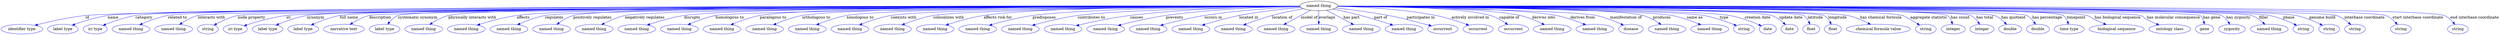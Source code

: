 digraph {
	graph [bb="0,0,7446.3,122"];
	node [label="\N"];
	"named thing"	 [height=0.5,
		label="named thing",
		pos="3906.5,104",
		width=1.5019];
	id	 [color=blue,
		height=0.5,
		label="identifier type",
		pos="59.471,18",
		width=1.652];
	"named thing" -> id	 [color=blue,
		label=id,
		lp="267.92,61",
		pos="e,100.34,31.198 3852.3,103.81 3413.1,102.24 447.66,90.825 261.58,68 209.05,61.556 150.49,46.126 109.98,34.097",
		style=solid];
	name	 [color=blue,
		height=0.5,
		label="label type",
		pos="181.47,18",
		width=1.2425];
	"named thing" -> name	 [color=blue,
		label=name,
		lp="345.63,61",
		pos="e,211.78,31.339 3852.3,103.94 3417.6,103.39 511.39,98.595 330.15,68 292.16,61.585 250.74,46.985 221.29,35.209",
		style=solid];
	category	 [color=blue,
		height=0.5,
		label="iri type",
		pos="279.47,18",
		width=0.9834];
	"named thing" -> category	 [color=blue,
		label=category,
		lp="436.57,61",
		pos="e,305.13,30.875 3852.2,103.96 3422.8,103.57 588.83,99.777 412.28,68 377.73,61.781 340.49,46.993 314.26,35.103",
		style=solid];
	"related to"	 [color=blue,
		height=0.5,
		label="named thing",
		pos="386.47,18",
		width=1.5019];
	"named thing" -> "related to"	 [color=blue,
		label="related to",
		lp="535.71,61",
		pos="e,415.21,33.356 3852.2,103.71 3423.1,101.36 594.49,85.243 509,68 479.51,62.051 448.12,49.105 424.5,37.876",
		style=solid];
	"interacts with"	 [color=blue,
		height=0.5,
		label="named thing",
		pos="512.47,18",
		width=1.5019];
	"named thing" -> "interacts with"	 [color=blue,
		label="interacts with",
		lp="636.38,61",
		pos="e,533.8,34.791 3852.2,103.8 3429.7,102.17 679.42,90.698 597.66,68 577.72,62.465 557.66,51.04 542.01,40.508",
		style=solid];
	"node property"	 [color=blue,
		height=0.5,
		label=string,
		pos="614.47,18",
		width=0.8403];
	"named thing" -> "node property"	 [color=blue,
		label="node property",
		lp="753.54,61",
		pos="e,634.82,31.667 3852.2,103.73 3438.2,101.6 793.76,87.248 714.33,68 688.95,61.851 662.64,48.334 643.4,36.903",
		style=solid];
	iri	 [color=blue,
		height=0.5,
		label="iri type",
		pos="698.47,18",
		width=0.9834];
	"named thing" -> iri	 [color=blue,
		label=iri,
		lp="866.69,61",
		pos="e,725.74,29.759 3852.4,103.75 3456.3,101.88 1014,89.513 860.03,68 806.4,60.509 793.75,53.395 742.47,36 740.08,35.188 737.63,34.313 \
735.17,33.401",
		style=solid];
	synonym	 [color=blue,
		height=0.5,
		label="label type",
		pos="796.47,18",
		width=1.2425];
	"named thing" -> synonym	 [color=blue,
		label=synonym,
		lp="948.14,61",
		pos="e,824.01,32.382 3852.2,103.91 3460.2,103.18 1071.4,97.541 922.13,68 891.02,61.843 857.76,48.264 833.28,36.809",
		style=solid];
	"full name"	 [color=blue,
		height=0.5,
		label="label type",
		pos="903.47,18",
		width=1.2425];
	"named thing" -> "full name"	 [color=blue,
		label="full name",
		lp="1047.1,61",
		pos="e,929.84,32.855 3852.2,103.92 3467.4,103.32 1164,98.423 1020.2,68 991.71,61.968 961.53,48.844 939,37.555",
		style=solid];
	description	 [color=blue,
		height=0.5,
		label="narrative text",
		pos="1023.5,18",
		width=1.5834];
	"named thing" -> description	 [color=blue,
		label=description,
		lp="1141.6,61",
		pos="e,1045.3,34.78 3852.4,103.68 3469.3,101.38 1178.9,86.831 1110.3,68 1090,62.449 1069.6,51.023 1053.6,40.494",
		style=solid];
	"systematic synonym"	 [color=blue,
		height=0.5,
		label="label type",
		pos="1143.5,18",
		width=1.2425];
	"named thing" -> "systematic synonym"	 [color=blue,
		label="systematic synonym",
		lp="1256.4,61",
		pos="e,1156.8,35.413 3852.2,103.81 3475.6,102.42 1262.6,93.222 1198.5,68 1185.3,62.772 1173.2,52.745 1163.8,43.035",
		style=solid];
	"physically interacts with"	 [color=blue,
		height=0.5,
		label="named thing",
		pos="1260.5,18",
		width=1.5019];
	"named thing" -> "physically interacts with"	 [color=blue,
		label="physically interacts with",
		lp="1418.9,61",
		pos="e,1282.6,34.528 3852.1,103.6 3487.8,100.91 1412.2,84.82 1349.6,68 1328.8,62.403 1307.7,50.856 1291.2,40.268",
		style=solid];
	affects	 [color=blue,
		height=0.5,
		label="named thing",
		pos="1386.5,18",
		width=1.5019];
	"named thing" -> affects	 [color=blue,
		label=affects,
		lp="1567,61",
		pos="e,1421.2,31.869 3852.4,103.61 3511,101.09 1665.8,86.628 1548.4,68 1507.6,61.523 1462.8,47.1 1430.7,35.401",
		style=solid];
	regulates	 [color=blue,
		height=0.5,
		label="named thing",
		pos="1512.5,18",
		width=1.5019];
	"named thing" -> regulates	 [color=blue,
		label=regulates,
		lp="1659.7,61",
		pos="e,1541,33.31 3852.2,103.71 3517.5,101.87 1745.9,91.064 1633.9,68 1604.7,61.974 1573.6,49.029 1550.2,37.821",
		style=solid];
	"positively regulates"	 [color=blue,
		height=0.5,
		label="named thing",
		pos="1638.5,18",
		width=1.5019];
	"named thing" -> "positively regulates"	 [color=blue,
		label="positively regulates",
		lp="1773.1,61",
		pos="e,1658.6,34.991 3852.3,103.93 3525.1,103.41 1823.5,99.229 1718.2,68 1699.6,62.486 1681.1,51.335 1666.6,40.961",
		style=solid];
	"negatively regulates"	 [color=blue,
		height=0.5,
		label="named thing",
		pos="1764.5,18",
		width=1.5019];
	"named thing" -> "negatively regulates"	 [color=blue,
		label="negatively regulates",
		lp="1927.6,61",
		pos="e,1790.5,34.023 3852.4,103.68 3539.2,101.76 1970.3,91.006 1871.1,68 1845.9,62.147 1819.5,49.853 1799.3,38.922",
		style=solid];
	disrupts	 [color=blue,
		height=0.5,
		label="named thing",
		pos="1890.5,18",
		width=1.5019];
	"named thing" -> disrupts	 [color=blue,
		label=disrupts,
		lp="2064.6,61",
		pos="e,1923.8,32.188 3852.4,103.92 3565.1,103.35 2224.3,99.066 2042.1,68 2004.4,61.573 1963.3,47.561 1933.5,36",
		style=solid];
	"homologous to"	 [color=blue,
		height=0.5,
		label="named thing",
		pos="2016.5,18",
		width=1.5019];
	"named thing" -> "homologous to"	 [color=blue,
		label="homologous to",
		lp="2175.3,61",
		pos="e,2044.2,33.514 3852,103.48 3562.9,100.66 2218.8,86.589 2132.9,68 2105,61.979 2075.6,49.255 2053.3,38.15",
		style=solid];
	"paralogous to"	 [color=blue,
		height=0.5,
		label="named thing",
		pos="2142.5,18",
		width=1.5019];
	"named thing" -> "paralogous to"	 [color=blue,
		label="paralogous to",
		lp="2304.4,61",
		pos="e,2171.4,33.256 3852,103.36 3576.4,100.05 2344.9,84.378 2265.7,68 2235.9,61.857 2204.2,48.826 2180.4,37.607",
		style=solid];
	"orthologous to"	 [color=blue,
		height=0.5,
		label="named thing",
		pos="2268.5,18",
		width=1.5019];
	"named thing" -> "orthologous to"	 [color=blue,
		label="orthologous to",
		lp="2430.1,61",
		pos="e,2297.3,33.483 3852.3,103.89 3598.7,103.24 2534.4,98.669 2389.2,68 2360.3,61.901 2329.6,49.091 2306.4,37.964",
		style=solid];
	"xenologous to"	 [color=blue,
		height=0.5,
		label="named thing",
		pos="2394.5,18",
		width=1.5019];
	"named thing" -> "xenologous to"	 [color=blue,
		label="xenologous to",
		lp="2560.9,61",
		pos="e,2424.1,33.218 3852.3,103.71 3612.5,102.3 2652.4,94.985 2520.5,68 2490.2,61.793 2457.7,48.764 2433.4,37.562",
		style=solid];
	"coexists with"	 [color=blue,
		height=0.5,
		label="named thing",
		pos="2520.5,18",
		width=1.5019];
	"named thing" -> "coexists with"	 [color=blue,
		label="coexists with",
		lp="2688.2,61",
		pos="e,2550.7,32.949 3852.2,103.52 3626.6,101.37 2769.7,91.719 2651,68 2619.3,61.675 2585.3,48.425 2560,37.154",
		style=solid];
	"colocalizes with"	 [color=blue,
		height=0.5,
		label="named thing",
		pos="2646.5,18",
		width=1.5019];
	"named thing" -> "colocalizes with"	 [color=blue,
		label="colocalizes with",
		lp="2821.8,61",
		pos="e,2676.7,33.041 3852.3,103.34 3641.5,100.64 2881.8,89.497 2775.9,68 2744.6,61.648 2711,48.467 2685.9,37.233",
		style=solid];
	"affects risk for"	 [color=blue,
		height=0.5,
		label="named thing",
		pos="2772.5,18",
		width=1.5019];
	"named thing" -> "affects risk for"	 [color=blue,
		label="affects risk for",
		lp="2967.2,61",
		pos="e,2806.5,32.126 3852.5,102.89 3660.5,98.838 3017.2,84.178 2926.1,68 2888,61.232 2846.3,47.222 2816,35.75",
		style=solid];
	predisposes	 [color=blue,
		height=0.5,
		label="named thing",
		pos="2898.5,18",
		width=1.5019];
	"named thing" -> predisposes	 [color=blue,
		label=predisposes,
		lp="3108.1,61",
		pos="e,2935.5,31.212 3852.4,103.29 3692.8,100.93 3225.6,92.107 3075.1,68 3030.1,60.787 2980.2,46.023 2945,34.399",
		style=solid];
	"contributes to"	 [color=blue,
		height=0.5,
		label="named thing",
		pos="3024.5,18",
		width=1.5019];
	"named thing" -> "contributes to"	 [color=blue,
		label="contributes to",
		lp="3250.8,61",
		pos="e,3062.7,30.835 3852.4,102.6 3711.5,98.714 3335.1,86.85 3211.9,68 3163.6,60.616 3109.9,45.549 3072.4,33.876",
		style=solid];
	causes	 [color=blue,
		height=0.5,
		label="named thing",
		pos="3150.5,18",
		width=1.5019];
	"named thing" -> causes	 [color=blue,
		label=causes,
		lp="3381.7,61",
		pos="e,3191.2,29.955 3852.2,103 3754.1,100.62 3540.9,92.812 3362.9,68 3306.8,60.177 3243.8,44.437 3201,32.696",
		style=solid];
	prevents	 [color=blue,
		height=0.5,
		label="named thing",
		pos="3276.5,18",
		width=1.5019];
	"named thing" -> prevents	 [color=blue,
		label=prevents,
		lp="3491.2,61",
		pos="e,3315.4,30.498 3852.3,102.42 3769.1,99.349 3604.7,90.742 3467,68 3418.1,59.912 3363.4,44.939 3325.3,33.479",
		style=solid];
	"occurs in"	 [color=blue,
		height=0.5,
		label="named thing",
		pos="3402.5,18",
		width=1.5019];
	"named thing" -> "occurs in"	 [color=blue,
		label="occurs in",
		lp="3602.9,61",
		pos="e,3440.4,30.926 3852.9,100.98 3787.3,96.632 3672.9,86.958 3576.5,68 3533.2,59.468 3484.9,45.223 3450.2,34.115",
		style=solid];
	"located in"	 [color=blue,
		height=0.5,
		label="named thing",
		pos="3528.5,18",
		width=1.5019];
	"named thing" -> "located in"	 [color=blue,
		label="located in",
		lp="3703.9,61",
		pos="e,3563.4,31.759 3854.6,98.511 3807.5,92.911 3736.3,82.912 3675.7,68 3640.5,59.345 3601.7,46.008 3572.8,35.284",
		style=solid];
	"location of"	 [color=blue,
		height=0.5,
		label="named thing",
		pos="3654.5,18",
		width=1.5019];
	"named thing" -> "location of"	 [color=blue,
		label="location of",
		lp="3799.6,61",
		pos="e,3685.1,32.902 3861.1,93.972 3834.1,87.54 3799.4,78.45 3769.2,68 3743.8,59.196 3716.2,47.226 3694.4,37.206",
		style=solid];
	"model of"	 [color=blue,
		height=0.5,
		label="named thing",
		pos="3780.5,18",
		width=1.5019];
	"named thing" -> "model of"	 [color=blue,
		label="model of",
		lp="3877.5,61",
		pos="e,3803.7,34.339 3881.9,87.802 3872.6,81.645 3861.9,74.54 3852.3,68 3839,58.972 3824.5,48.882 3812,40.143",
		style=solid];
	overlaps	 [color=blue,
		height=0.5,
		label="named thing",
		pos="3906.5,18",
		width=1.5019];
	"named thing" -> overlaps	 [color=blue,
		label=overlaps,
		lp="3930.2,61",
		pos="e,3906.5,36.212 3906.5,85.762 3906.5,74.36 3906.5,59.434 3906.5,46.494",
		style=solid];
	"has part"	 [color=blue,
		height=0.5,
		label="named thing",
		pos="4032.5,18",
		width=1.5019];
	"named thing" -> "has part"	 [color=blue,
		label="has part",
		lp="3999.4,61",
		pos="e,4008.6,34.317 3930.5,87.622 3950.3,74.112 3978.5,54.823 4000.3,39.973",
		style=solid];
	"part of"	 [color=blue,
		height=0.5,
		label="named thing",
		pos="4158.5,18",
		width=1.5019];
	"named thing" -> "part of"	 [color=blue,
		label="part of",
		lp="4080.9,61",
		pos="e,4123.7,31.791 3947.7,92.249 3970.7,85.514 3999.8,76.693 4025.5,68 4055.3,57.892 4088.5,45.429 4114.2,35.474",
		style=solid];
	"participates in"	 [color=blue,
		height=0.5,
		label=occurrent,
		pos="4274.5,18",
		width=1.2082];
	"named thing" -> "participates in"	 [color=blue,
		label="participates in",
		lp="4198.9,61",
		pos="e,4241.2,29.65 3955.7,96.187 3995.7,89.555 4053.5,79.331 4103.5,68 4156.5,55.994 4169.5,51.856 4221.5,36 4224.8,34.991 4228.2,33.915 \
4231.6,32.81",
		style=solid];
	"actively involved in"	 [color=blue,
		height=0.5,
		label=occurrent,
		pos="4379.5,18",
		width=1.2082];
	"named thing" -> "actively involved in"	 [color=blue,
		label="actively involved in",
		lp="4345.1,61",
		pos="e,4349.6,31.284 3960.4,102.25 4027.3,99.167 4144.6,90.742 4242.5,68 4276.3,60.139 4313.2,46.349 4340.2,35.24",
		style=solid];
	"capable of"	 [color=blue,
		height=0.5,
		label=occurrent,
		pos="4484.5,18",
		width=1.2082];
	"named thing" -> "capable of"	 [color=blue,
		label="capable of",
		lp="4464.4,61",
		pos="e,4464.8,34.136 3960.7,103.37 4072.2,101.53 4323.3,94.484 4404.5,68 4423.2,61.885 4442,50.465 4456.7,40.082",
		style=solid];
	"derives into"	 [color=blue,
		height=0.5,
		label="named thing",
		pos="4600.5,18",
		width=1.5019];
	"named thing" -> "derives into"	 [color=blue,
		label="derives into",
		lp="4569.3,61",
		pos="e,4574.9,33.927 3960.9,103.38 4087.1,101.52 4397,94.328 4497.5,68 4521.5,61.69 4546.7,49.597 4566.1,38.884",
		style=solid];
	"derives from"	 [color=blue,
		height=0.5,
		label="named thing",
		pos="4726.5,18",
		width=1.5019];
	"named thing" -> "derives from"	 [color=blue,
		label="derives from",
		lp="4687,61",
		pos="e,4697.3,33.482 3960.6,103.61 4102.7,102.19 4483.8,95.831 4606.5,68 4634.9,61.549 4665.2,48.874 4688.2,37.9",
		style=solid];
	"manifestation of"	 [color=blue,
		height=0.5,
		label=disease,
		pos="4834.5,18",
		width=0.99011];
	"named thing" -> "manifestation of"	 [color=blue,
		label="manifestation of",
		lp="4813.2,61",
		pos="e,4811.4,31.904 3960.7,102.84 4131.6,99.011 4652.6,85.985 4726.5,68 4753.4,61.446 4781.8,48.031 4802.7,36.745",
		style=solid];
	produces	 [color=blue,
		height=0.5,
		label="named thing",
		pos="4942.5,18",
		width=1.5019];
	"named thing" -> produces	 [color=blue,
		label=produces,
		lp="4918.7,61",
		pos="e,4922.2,34.851 3960.6,103.59 4150,101.92 4776.4,94.45 4862.5,68 4881.1,62.29 4899.6,51.125 4914.2,40.791",
		style=solid];
	"same as"	 [color=blue,
		height=0.5,
		label="named thing",
		pos="5068.5,18",
		width=1.5019];
	"named thing" -> "same as"	 [color=blue,
		label="same as",
		lp="5015.4,61",
		pos="e,5039.8,33.389 3960.8,103.26 4161.1,100.4 4851.9,89.063 4948.5,68 4977.2,61.746 5007.7,48.939 5030.8,37.852",
		style=solid];
	type	 [color=blue,
		height=0.5,
		label=string,
		pos="5170.5,18",
		width=0.8403];
	"named thing" -> type	 [color=blue,
		label=type,
		lp="5101.5,61",
		pos="e,5147.5,29.899 3960.8,103.26 4172.4,100.26 4934.9,88.134 5041.5,68 5075.8,61.518 5112.7,46.266 5138.3,34.299",
		style=solid];
	"creation date"	 [color=blue,
		height=0.5,
		label=date,
		pos="5245.5,18",
		width=0.75];
	"named thing" -> "creation date"	 [color=blue,
		label="creation date",
		lp="5201.4,61",
		pos="e,5224,29.31 3960.7,103.36 4180.9,100.63 5003,89.096 5117.5,68 5152.2,61.598 5189.6,45.872 5214.9,33.752",
		style=solid];
	"update date"	 [color=blue,
		height=0.5,
		label=date,
		pos="5317.5,18",
		width=0.75];
	"named thing" -> "update date"	 [color=blue,
		label="update date",
		lp="5303.5,61",
		pos="e,5301.4,32.488 3960.5,103.37 4202.8,100.44 5179.5,87.471 5241.5,68 5260.4,62.041 5279.1,49.853 5293.2,39.003",
		style=solid];
	latitude	 [color=blue,
		height=0.5,
		label=float,
		pos="5389.5,18",
		width=0.75];
	"named thing" -> latitude	 [color=blue,
		label=latitude,
		lp="5381.5,61",
		pos="e,5378.1,34.826 3960.7,103.76 4214.6,102.51 5275.1,95.626 5339.5,68 5352,62.631 5363,52.525 5371.6,42.797",
		style=solid];
	longitude	 [color=blue,
		height=0.5,
		label=float,
		pos="5461.5,18",
		width=0.75];
	"named thing" -> longitude	 [color=blue,
		label=longitude,
		lp="5455.9,61",
		pos="e,5449,34.37 3960.6,103.76 4221.4,102.47 5338.2,95.357 5406.5,68 5420.2,62.495 5432.7,51.879 5442.3,41.84",
		style=solid];
	"has chemical formula"	 [color=blue,
		height=0.5,
		label="chemical formula value",
		pos="5600.5,18",
		width=2.5997];
	"named thing" -> "has chemical formula"	 [color=blue,
		label="has chemical formula",
		lp="5589.7,61",
		pos="e,5570.1,35.214 3960.7,103.36 4229.5,100.09 5410.5,84.824 5486.5,68 5512.4,62.258 5539.7,50.516 5561.1,39.853",
		style=solid];
	"aggregate statistic"	 [color=blue,
		height=0.5,
		label=string,
		pos="5742.5,18",
		width=0.8403];
	"named thing" -> "aggregate statistic"	 [color=blue,
		label="aggregate statistic",
		lp="5738.8,61",
		pos="e,5723.8,32.303 3960.7,103.63 4246.8,101.6 5571,90.986 5654.5,68 5676.3,61.979 5698.5,49.316 5715.2,38.241",
		style=solid];
	"has count"	 [color=blue,
		height=0.5,
		label=integer,
		pos="5825.5,18",
		width=0.96276];
	"named thing" -> "has count"	 [color=blue,
		label="has count",
		lp="5836.1,61",
		pos="e,5819,36.147 3960.6,103.67 4265.2,101.71 5752.4,90.98 5793.5,68 5802.5,62.919 5809.4,54.072 5814.5,45.218",
		style=solid];
	"has total"	 [color=blue,
		height=0.5,
		label=integer,
		pos="5912.5,18",
		width=0.96276];
	"named thing" -> "has total"	 [color=blue,
		label="has total",
		lp="5910,61",
		pos="e,5902,35.322 3960.6,103.59 4272,101.16 5821.8,88.091 5866.5,68 5878.1,62.761 5888.1,53.008 5895.8,43.498",
		style=solid];
	"has quotient"	 [color=blue,
		height=0.5,
		label=double,
		pos="5999.5,18",
		width=0.94933];
	"named thing" -> "has quotient"	 [color=blue,
		label="has quotient",
		lp="5996.5,61",
		pos="e,5985,34.436 3960.7,103.52 4278.8,100.66 5889.7,85.349 5937.5,68 5952.5,62.533 5966.7,51.771 5977.6,41.628",
		style=solid];
	"has percentage"	 [color=blue,
		height=0.5,
		label=double,
		pos="6085.5,18",
		width=0.94933];
	"named thing" -> "has percentage"	 [color=blue,
		label="has percentage",
		lp="6097.9,61",
		pos="e,6073.4,35.368 3960.6,103.64 4287.6,101.37 5985.2,88.615 6034.5,68 6047,62.766 6058.1,52.878 6066.8,43.267",
		style=solid];
	timepoint	 [color=blue,
		height=0.5,
		label="time type",
		pos="6180.5,18",
		width=1.2017];
	"named thing" -> timepoint	 [color=blue,
		label=timepoint,
		lp="6187.3,61",
		pos="e,6172.6,35.733 3960.7,103.79 4297.8,102.39 6093.4,93.746 6143.5,68 6153.5,62.836 6161.5,53.547 6167.5,44.365",
		style=solid];
	"has biological sequence"	 [color=blue,
		height=0.5,
		label="biological sequence",
		pos="6321.5,18",
		width=2.2247];
	"named thing" -> "has biological sequence"	 [color=blue,
		label="has biological sequence",
		lp="6323.9,61",
		pos="e,6294.7,35.025 3960.6,103.82 4298.4,102.62 6105.2,94.965 6218.5,68 6242.2,62.356 6266.8,50.652 6286,39.986",
		style=solid];
	"has molecular consequence"	 [color=blue,
		height=0.5,
		label="ontology class",
		pos="6480.5,18",
		width=1.6931];
	"named thing" -> "has molecular consequence"	 [color=blue,
		label="has molecular consequence",
		lp="6491,61",
		pos="e,6450.7,33.807 3960.7,103.61 4318.9,100.99 6331.1,85.506 6391.5,68 6402.9,64.685 6404,59.959 6414.3,54 6423.1,48.897 6432.7,43.561 \
6441.8,38.609",
		style=solid];
	"has gene"	 [color=blue,
		height=0.5,
		label=gene,
		pos="6586.5,18",
		width=0.75];
	"named thing" -> "has gene"	 [color=blue,
		label="has gene",
		lp="6602.8,61",
		pos="e,6584.6,36.383 3960.8,103.68 4337.1,101.42 6539.8,87.381 6567.5,68 6574.8,62.872 6579.3,54.526 6582.1,46.108",
		style=solid];
	"has zygosity"	 [color=blue,
		height=0.5,
		label=zygosity,
		pos="6671.5,18",
		width=1.1132];
	"named thing" -> "has zygosity"	 [color=blue,
		label="has zygosity",
		lp="6684.3,61",
		pos="e,6662.6,35.782 3960.8,103.92 4339.3,103.31 6569.2,98.418 6631.5,68 6641.9,62.895 6650.5,53.617 6657,44.427",
		style=solid];
	filler	 [color=blue,
		height=0.5,
		label="named thing",
		pos="6783.5,18",
		width=1.5019];
	"named thing" -> filler	 [color=blue,
		label=filler,
		lp="6760.7,61",
		pos="e,6768.6,35.444 3960.7,103.81 4346,102.39 6656.2,92.846 6723.5,68 6737.7,62.76 6750.9,52.591 6761.3,42.785",
		style=solid];
	phase	 [color=blue,
		height=0.5,
		label=string,
		pos="6885.5,18",
		width=0.8403];
	"named thing" -> phase	 [color=blue,
		label=phase,
		lp="6834.4,61",
		pos="e,6864.1,31.197 3960.8,103.96 4344.5,103.64 6635,100.32 6777.5,68 6805.2,61.709 6834.3,47.73 6855.3,36.149",
		style=solid];
	"genome build"	 [color=blue,
		height=0.5,
		label=string,
		pos="6964.5,18",
		width=0.8403];
	"named thing" -> "genome build"	 [color=blue,
		label="genome build",
		lp="6933.8,61",
		pos="e,6943.1,30.969 3960.7,103.97 4350,103.7 6707.8,100.7 6854.5,68 6882.8,61.676 6912.7,47.559 6934.1,35.933",
		style=solid];
	"interbase coordinate"	 [color=blue,
		height=0.5,
		label=string,
		pos="7043.5,18",
		width=0.8403];
	"named thing" -> "interbase coordinate"	 [color=blue,
		label="interbase coordinate",
		lp="7060,61",
		pos="e,7028.4,33.754 3960.6,103.83 4365.2,102.5 6902.1,93.163 6976.5,68 6992.9,62.441 7008.6,51.186 7020.6,40.76",
		style=solid];
	"start interbase coordinate"	 [color=blue,
		height=0.5,
		label=string,
		pos="7177.5,18",
		width=0.8403];
	"named thing" -> "start interbase coordinate"	 [color=blue,
		label="start interbase coordinate",
		lp="7213.8,61",
		pos="e,7164.5,34.445 3960.8,103.91 4377,103.19 7043.6,97.429 7120.5,68 7134.6,62.599 7147.5,51.994 7157.4,41.935",
		style=solid];
	"end interbase coordinate"	 [color=blue,
		height=0.5,
		label=string,
		pos="7341.5,18",
		width=0.8403];
	"named thing" -> "end interbase coordinate"	 [color=blue,
		label="end interbase coordinate",
		lp="7377.9,61",
		pos="e,7329.2,34.917 3960.6,103.97 4388.3,103.67 7208,100.48 7288.5,68 7301.6,62.697 7313.4,52.458 7322.5,42.619",
		style=solid];
}
